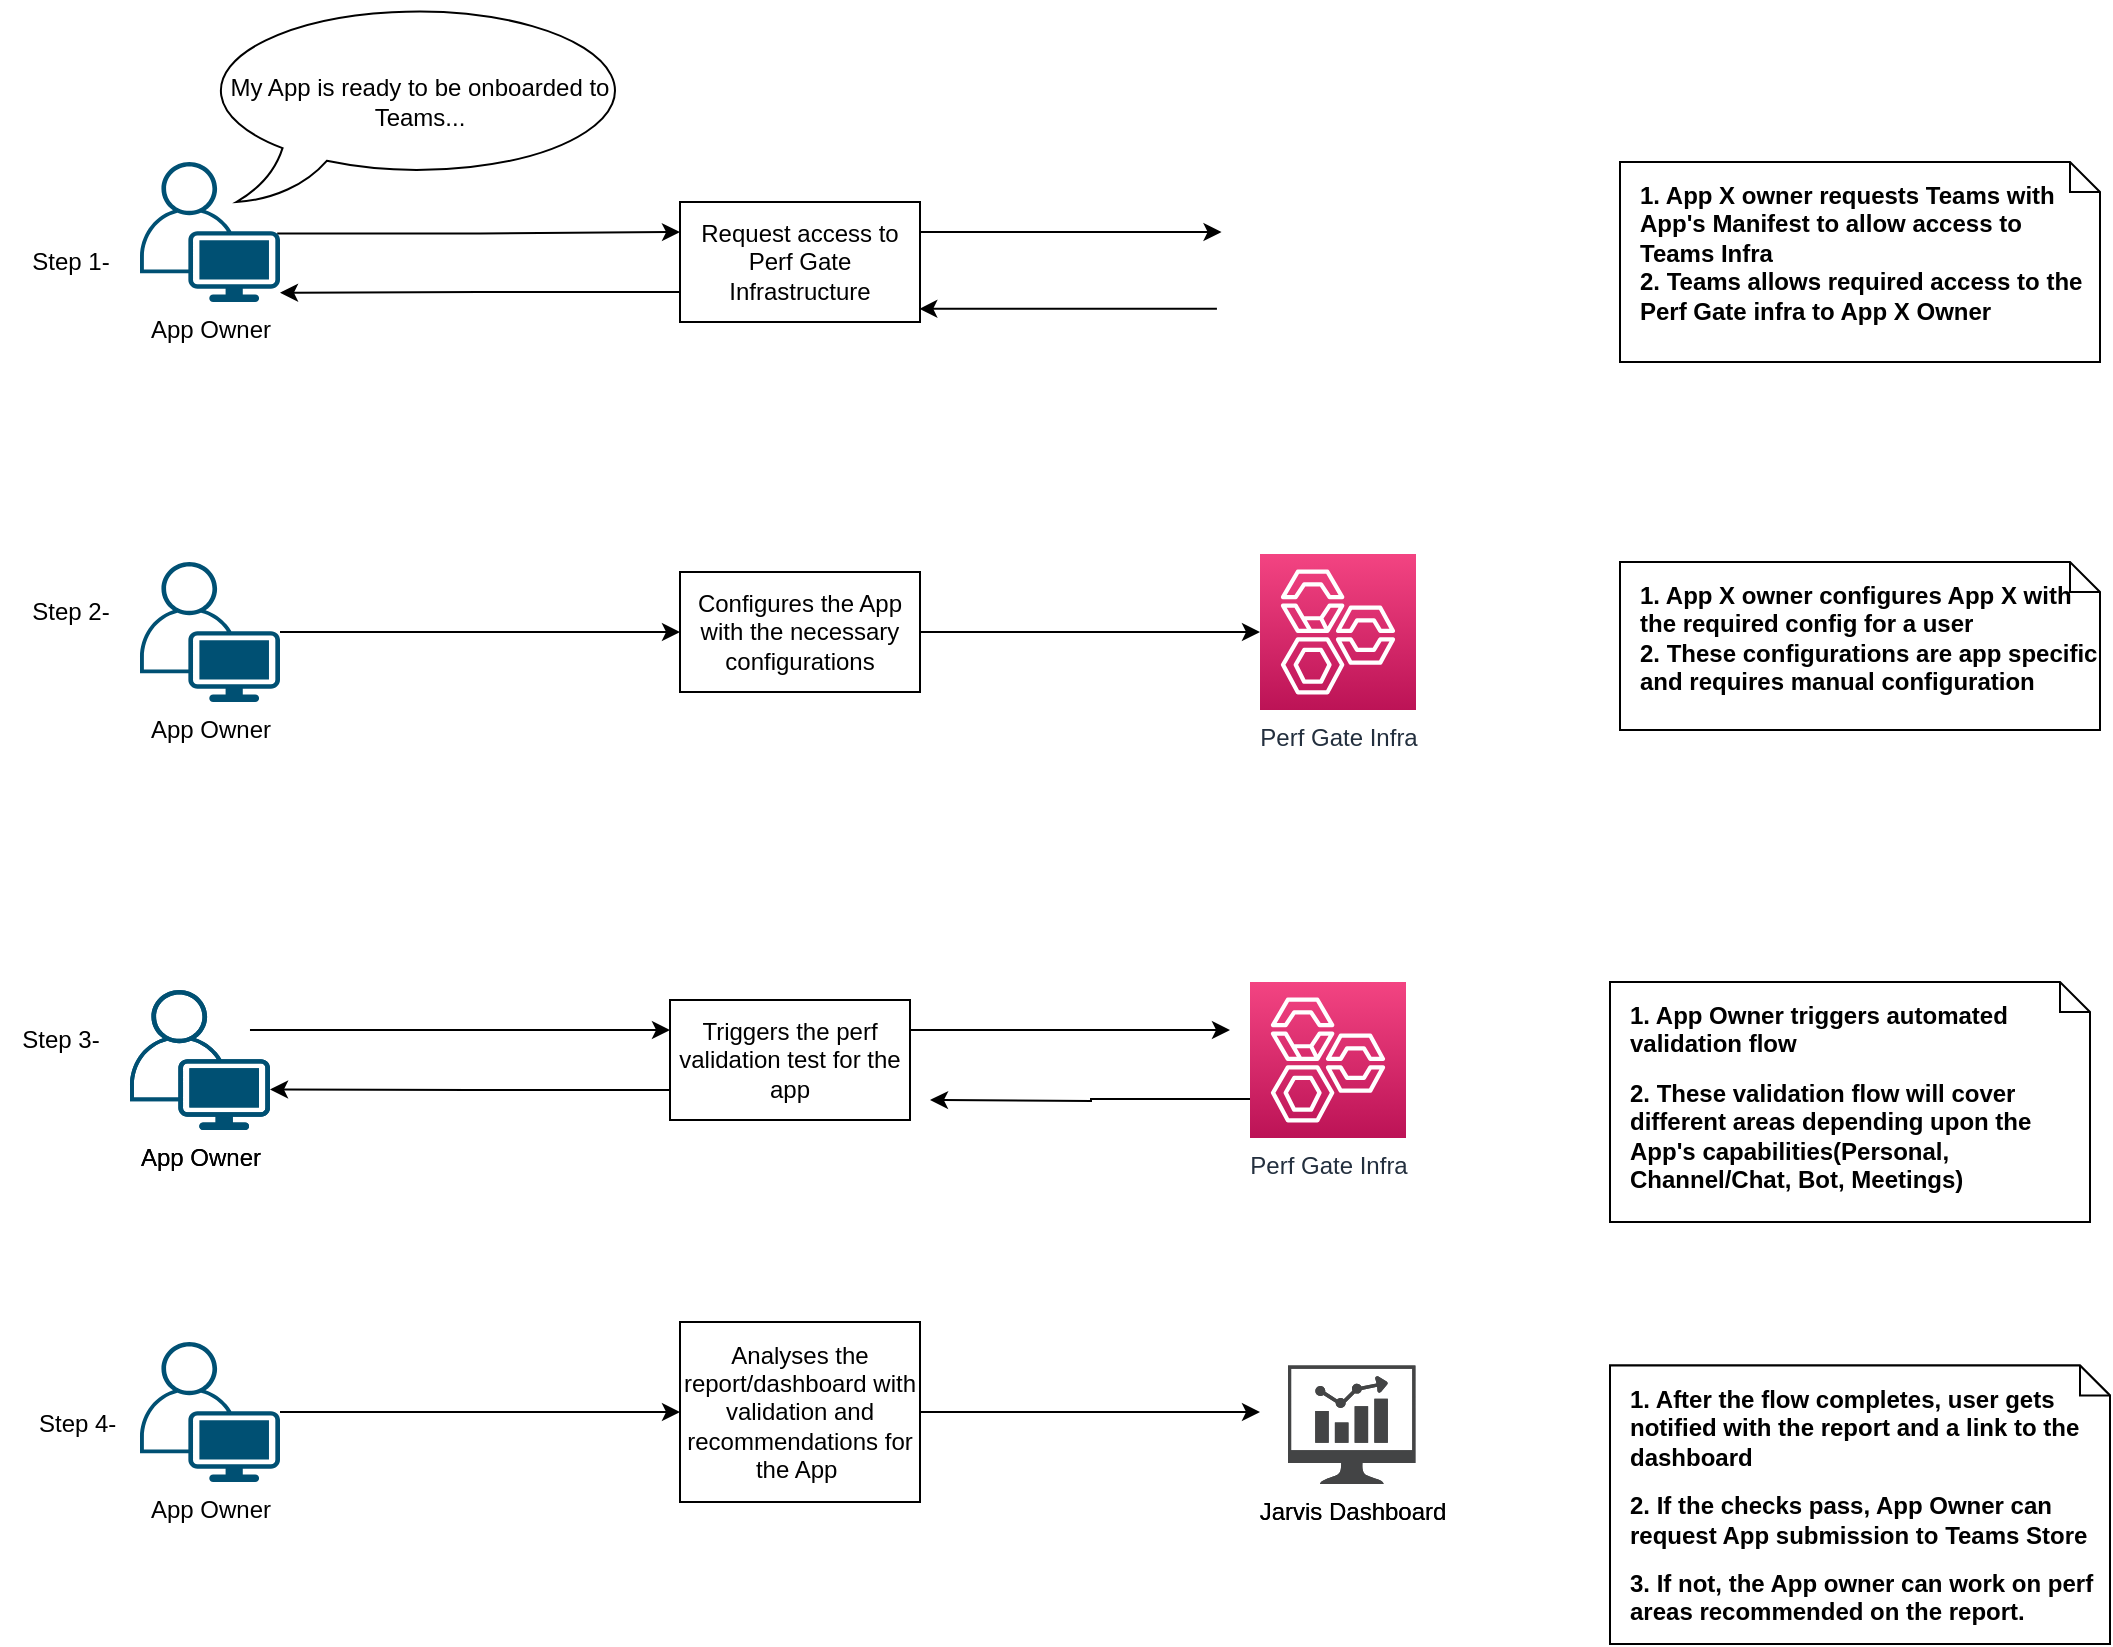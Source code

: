 <mxfile version="20.3.7" type="github">
  <diagram id="d62y1_cmGxjRolLLITbF" name="Page-1">
    <mxGraphModel dx="2494" dy="859" grid="1" gridSize="10" guides="1" tooltips="1" connect="1" arrows="1" fold="1" page="1" pageScale="1" pageWidth="1100" pageHeight="1700" math="0" shadow="0">
      <root>
        <mxCell id="0" />
        <mxCell id="1" parent="0" />
        <mxCell id="Bh_paWFHIteFxcWSHz7c-27" style="edgeStyle=orthogonalEdgeStyle;rounded=0;orthogonalLoop=1;jettySize=auto;html=1;exitX=0.98;exitY=0.51;exitDx=0;exitDy=0;exitPerimeter=0;entryX=0;entryY=0.25;entryDx=0;entryDy=0;" edge="1" parent="1" source="Bh_paWFHIteFxcWSHz7c-5" target="Bh_paWFHIteFxcWSHz7c-12">
          <mxGeometry relative="1" as="geometry" />
        </mxCell>
        <mxCell id="Bh_paWFHIteFxcWSHz7c-5" value="App Owner" style="points=[[0.35,0,0],[0.98,0.51,0],[1,0.71,0],[0.67,1,0],[0,0.795,0],[0,0.65,0]];verticalLabelPosition=bottom;sketch=0;html=1;verticalAlign=top;aspect=fixed;align=center;pointerEvents=1;shape=mxgraph.cisco19.user;fillColor=#005073;strokeColor=none;" vertex="1" parent="1">
          <mxGeometry x="70" y="140" width="70" height="70" as="geometry" />
        </mxCell>
        <mxCell id="Bh_paWFHIteFxcWSHz7c-10" value="My App is ready to be onboarded to Teams..." style="whiteSpace=wrap;html=1;shape=mxgraph.basic.oval_callout" vertex="1" parent="1">
          <mxGeometry x="100" y="60" width="220" height="100" as="geometry" />
        </mxCell>
        <mxCell id="Bh_paWFHIteFxcWSHz7c-18" style="edgeStyle=orthogonalEdgeStyle;rounded=0;orthogonalLoop=1;jettySize=auto;html=1;exitX=0;exitY=0.75;exitDx=0;exitDy=0;entryX=1;entryY=0.934;entryDx=0;entryDy=0;entryPerimeter=0;" edge="1" parent="1" source="Bh_paWFHIteFxcWSHz7c-12" target="Bh_paWFHIteFxcWSHz7c-5">
          <mxGeometry relative="1" as="geometry" />
        </mxCell>
        <mxCell id="Bh_paWFHIteFxcWSHz7c-29" style="edgeStyle=orthogonalEdgeStyle;rounded=0;orthogonalLoop=1;jettySize=auto;html=1;exitX=1;exitY=0.25;exitDx=0;exitDy=0;entryX=0.006;entryY=0.383;entryDx=0;entryDy=0;entryPerimeter=0;" edge="1" parent="1" source="Bh_paWFHIteFxcWSHz7c-12" target="Bh_paWFHIteFxcWSHz7c-14">
          <mxGeometry relative="1" as="geometry" />
        </mxCell>
        <mxCell id="Bh_paWFHIteFxcWSHz7c-12" value="Request access to Perf Gate Infrastructure" style="rounded=0;whiteSpace=wrap;html=1;" vertex="1" parent="1">
          <mxGeometry x="340" y="160" width="120" height="60" as="geometry" />
        </mxCell>
        <mxCell id="Bh_paWFHIteFxcWSHz7c-17" style="edgeStyle=orthogonalEdgeStyle;rounded=0;orthogonalLoop=1;jettySize=auto;html=1;exitX=-0.012;exitY=0.683;exitDx=0;exitDy=0;entryX=0.997;entryY=0.89;entryDx=0;entryDy=0;entryPerimeter=0;exitPerimeter=0;" edge="1" parent="1" source="Bh_paWFHIteFxcWSHz7c-14" target="Bh_paWFHIteFxcWSHz7c-12">
          <mxGeometry relative="1" as="geometry" />
        </mxCell>
        <mxCell id="Bh_paWFHIteFxcWSHz7c-14" value="" style="shape=image;html=1;verticalAlign=top;verticalLabelPosition=bottom;labelBackgroundColor=#ffffff;imageAspect=0;aspect=fixed;image=https://cdn0.iconfinder.com/data/icons/logos-microsoft-office-365/128/Microsoft_Office-10-128.png" vertex="1" parent="1">
          <mxGeometry x="610" y="126" width="128" height="128" as="geometry" />
        </mxCell>
        <mxCell id="Bh_paWFHIteFxcWSHz7c-16" value="Step 1-" style="text;html=1;align=center;verticalAlign=middle;resizable=0;points=[];autosize=1;strokeColor=none;fillColor=none;" vertex="1" parent="1">
          <mxGeometry x="5" y="175" width="60" height="30" as="geometry" />
        </mxCell>
        <mxCell id="Bh_paWFHIteFxcWSHz7c-20" value="Step 2-" style="text;html=1;align=center;verticalAlign=middle;resizable=0;points=[];autosize=1;strokeColor=none;fillColor=none;" vertex="1" parent="1">
          <mxGeometry x="5" y="350" width="60" height="30" as="geometry" />
        </mxCell>
        <mxCell id="Bh_paWFHIteFxcWSHz7c-22" style="edgeStyle=orthogonalEdgeStyle;rounded=0;orthogonalLoop=1;jettySize=auto;html=1;" edge="1" parent="1" source="Bh_paWFHIteFxcWSHz7c-21" target="Bh_paWFHIteFxcWSHz7c-23">
          <mxGeometry relative="1" as="geometry">
            <mxPoint x="280" y="375" as="targetPoint" />
          </mxGeometry>
        </mxCell>
        <mxCell id="Bh_paWFHIteFxcWSHz7c-21" value="App Owner" style="points=[[0.35,0,0],[0.98,0.51,0],[1,0.71,0],[0.67,1,0],[0,0.795,0],[0,0.65,0]];verticalLabelPosition=bottom;sketch=0;html=1;verticalAlign=top;aspect=fixed;align=center;pointerEvents=1;shape=mxgraph.cisco19.user;fillColor=#005073;strokeColor=none;" vertex="1" parent="1">
          <mxGeometry x="70" y="340" width="70" height="70" as="geometry" />
        </mxCell>
        <mxCell id="Bh_paWFHIteFxcWSHz7c-25" style="edgeStyle=orthogonalEdgeStyle;rounded=0;orthogonalLoop=1;jettySize=auto;html=1;exitX=1;exitY=0.5;exitDx=0;exitDy=0;" edge="1" parent="1" source="Bh_paWFHIteFxcWSHz7c-23" target="Bh_paWFHIteFxcWSHz7c-26">
          <mxGeometry relative="1" as="geometry">
            <mxPoint x="590" y="375" as="targetPoint" />
          </mxGeometry>
        </mxCell>
        <mxCell id="Bh_paWFHIteFxcWSHz7c-23" value="Configures the App with the necessary configurations" style="rounded=0;whiteSpace=wrap;html=1;" vertex="1" parent="1">
          <mxGeometry x="340" y="345" width="120" height="60" as="geometry" />
        </mxCell>
        <mxCell id="Bh_paWFHIteFxcWSHz7c-26" value="Perf Gate Infra" style="sketch=0;points=[[0,0,0],[0.25,0,0],[0.5,0,0],[0.75,0,0],[1,0,0],[0,1,0],[0.25,1,0],[0.5,1,0],[0.75,1,0],[1,1,0],[0,0.25,0],[0,0.5,0],[0,0.75,0],[1,0.25,0],[1,0.5,0],[1,0.75,0]];points=[[0,0,0],[0.25,0,0],[0.5,0,0],[0.75,0,0],[1,0,0],[0,1,0],[0.25,1,0],[0.5,1,0],[0.75,1,0],[1,1,0],[0,0.25,0],[0,0.5,0],[0,0.75,0],[1,0.25,0],[1,0.5,0],[1,0.75,0]];outlineConnect=0;fontColor=#232F3E;gradientColor=#F34482;gradientDirection=north;fillColor=#BC1356;strokeColor=#ffffff;dashed=0;verticalLabelPosition=bottom;verticalAlign=top;align=center;html=1;fontSize=12;fontStyle=0;aspect=fixed;shape=mxgraph.aws4.resourceIcon;resIcon=mxgraph.aws4.well_architect_tool;" vertex="1" parent="1">
          <mxGeometry x="630" y="336" width="78" height="78" as="geometry" />
        </mxCell>
        <mxCell id="Bh_paWFHIteFxcWSHz7c-30" value="Step 3-" style="text;html=1;align=center;verticalAlign=middle;resizable=0;points=[];autosize=1;strokeColor=none;fillColor=none;" vertex="1" parent="1">
          <mxGeometry y="564" width="60" height="30" as="geometry" />
        </mxCell>
        <mxCell id="Bh_paWFHIteFxcWSHz7c-32" value="App Owner" style="points=[[0.35,0,0],[0.98,0.51,0],[1,0.71,0],[0.67,1,0],[0,0.795,0],[0,0.65,0]];verticalLabelPosition=bottom;sketch=0;html=1;verticalAlign=top;aspect=fixed;align=center;pointerEvents=1;shape=mxgraph.cisco19.user;fillColor=#005073;strokeColor=none;" vertex="1" parent="1">
          <mxGeometry x="65" y="554" width="70" height="70" as="geometry" />
        </mxCell>
        <mxCell id="Bh_paWFHIteFxcWSHz7c-36" style="edgeStyle=orthogonalEdgeStyle;rounded=0;orthogonalLoop=1;jettySize=auto;html=1;exitX=0.857;exitY=0.286;exitDx=0;exitDy=0;entryX=0;entryY=0.25;entryDx=0;entryDy=0;exitPerimeter=0;" edge="1" parent="1" source="Bh_paWFHIteFxcWSHz7c-32" target="Bh_paWFHIteFxcWSHz7c-34">
          <mxGeometry relative="1" as="geometry" />
        </mxCell>
        <mxCell id="Bh_paWFHIteFxcWSHz7c-37" style="edgeStyle=orthogonalEdgeStyle;rounded=0;orthogonalLoop=1;jettySize=auto;html=1;exitX=1;exitY=0.25;exitDx=0;exitDy=0;" edge="1" parent="1" source="Bh_paWFHIteFxcWSHz7c-34">
          <mxGeometry relative="1" as="geometry">
            <mxPoint x="615" y="574" as="targetPoint" />
          </mxGeometry>
        </mxCell>
        <mxCell id="Bh_paWFHIteFxcWSHz7c-39" style="edgeStyle=orthogonalEdgeStyle;rounded=0;orthogonalLoop=1;jettySize=auto;html=1;exitX=0;exitY=0.75;exitDx=0;exitDy=0;entryX=1;entryY=0.71;entryDx=0;entryDy=0;entryPerimeter=0;" edge="1" parent="1" source="Bh_paWFHIteFxcWSHz7c-34" target="Bh_paWFHIteFxcWSHz7c-32">
          <mxGeometry relative="1" as="geometry" />
        </mxCell>
        <mxCell id="Bh_paWFHIteFxcWSHz7c-34" value="Triggers the perf validation test for the app" style="rounded=0;whiteSpace=wrap;html=1;" vertex="1" parent="1">
          <mxGeometry x="335" y="559" width="120" height="60" as="geometry" />
        </mxCell>
        <mxCell id="Bh_paWFHIteFxcWSHz7c-41" style="edgeStyle=orthogonalEdgeStyle;rounded=0;orthogonalLoop=1;jettySize=auto;html=1;exitX=0;exitY=0.75;exitDx=0;exitDy=0;exitPerimeter=0;" edge="1" parent="1" source="Bh_paWFHIteFxcWSHz7c-35">
          <mxGeometry relative="1" as="geometry">
            <mxPoint x="465" y="609" as="targetPoint" />
          </mxGeometry>
        </mxCell>
        <mxCell id="Bh_paWFHIteFxcWSHz7c-35" value="Perf Gate Infra" style="sketch=0;points=[[0,0,0],[0.25,0,0],[0.5,0,0],[0.75,0,0],[1,0,0],[0,1,0],[0.25,1,0],[0.5,1,0],[0.75,1,0],[1,1,0],[0,0.25,0],[0,0.5,0],[0,0.75,0],[1,0.25,0],[1,0.5,0],[1,0.75,0]];points=[[0,0,0],[0.25,0,0],[0.5,0,0],[0.75,0,0],[1,0,0],[0,1,0],[0.25,1,0],[0.5,1,0],[0.75,1,0],[1,1,0],[0,0.25,0],[0,0.5,0],[0,0.75,0],[1,0.25,0],[1,0.5,0],[1,0.75,0]];outlineConnect=0;fontColor=#232F3E;gradientColor=#F34482;gradientDirection=north;fillColor=#BC1356;strokeColor=#ffffff;dashed=0;verticalLabelPosition=bottom;verticalAlign=top;align=center;html=1;fontSize=12;fontStyle=0;aspect=fixed;shape=mxgraph.aws4.resourceIcon;resIcon=mxgraph.aws4.well_architect_tool;" vertex="1" parent="1">
          <mxGeometry x="625" y="550" width="78" height="78" as="geometry" />
        </mxCell>
        <mxCell id="Bh_paWFHIteFxcWSHz7c-42" value="Step 4-&amp;nbsp;" style="text;html=1;align=center;verticalAlign=middle;resizable=0;points=[];autosize=1;strokeColor=none;fillColor=none;" vertex="1" parent="1">
          <mxGeometry x="5" y="756.38" width="70" height="30" as="geometry" />
        </mxCell>
        <mxCell id="Bh_paWFHIteFxcWSHz7c-44" value="App Owner" style="points=[[0.35,0,0],[0.98,0.51,0],[1,0.71,0],[0.67,1,0],[0,0.795,0],[0,0.65,0]];verticalLabelPosition=bottom;sketch=0;html=1;verticalAlign=top;aspect=fixed;align=center;pointerEvents=1;shape=mxgraph.cisco19.user;fillColor=#005073;strokeColor=none;" vertex="1" parent="1">
          <mxGeometry x="65" y="554" width="70" height="70" as="geometry" />
        </mxCell>
        <mxCell id="Bh_paWFHIteFxcWSHz7c-52" style="edgeStyle=orthogonalEdgeStyle;rounded=0;orthogonalLoop=1;jettySize=auto;html=1;" edge="1" parent="1" source="Bh_paWFHIteFxcWSHz7c-53" target="Bh_paWFHIteFxcWSHz7c-55">
          <mxGeometry relative="1" as="geometry">
            <mxPoint x="280" y="765" as="targetPoint" />
          </mxGeometry>
        </mxCell>
        <mxCell id="Bh_paWFHIteFxcWSHz7c-53" value="App Owner" style="points=[[0.35,0,0],[0.98,0.51,0],[1,0.71,0],[0.67,1,0],[0,0.795,0],[0,0.65,0]];verticalLabelPosition=bottom;sketch=0;html=1;verticalAlign=top;aspect=fixed;align=center;pointerEvents=1;shape=mxgraph.cisco19.user;fillColor=#005073;strokeColor=none;" vertex="1" parent="1">
          <mxGeometry x="70" y="730" width="70" height="70" as="geometry" />
        </mxCell>
        <mxCell id="Bh_paWFHIteFxcWSHz7c-54" style="edgeStyle=orthogonalEdgeStyle;rounded=0;orthogonalLoop=1;jettySize=auto;html=1;exitX=1;exitY=0.5;exitDx=0;exitDy=0;" edge="1" parent="1" source="Bh_paWFHIteFxcWSHz7c-55">
          <mxGeometry relative="1" as="geometry">
            <mxPoint x="630" y="765" as="targetPoint" />
          </mxGeometry>
        </mxCell>
        <mxCell id="Bh_paWFHIteFxcWSHz7c-55" value="Analyses the report/dashboard with validation and recommendations for the App&amp;nbsp;" style="rounded=0;whiteSpace=wrap;html=1;" vertex="1" parent="1">
          <mxGeometry x="340" y="720" width="120" height="90" as="geometry" />
        </mxCell>
        <mxCell id="Bh_paWFHIteFxcWSHz7c-57" value="Jarvis Dashboard" style="sketch=0;pointerEvents=1;shadow=0;dashed=0;html=1;strokeColor=none;fillColor=#434445;aspect=fixed;labelPosition=center;verticalLabelPosition=bottom;verticalAlign=top;align=center;outlineConnect=0;shape=mxgraph.vvd.nsx_dashboard;" vertex="1" parent="1">
          <mxGeometry x="644" y="741.75" width="63.71" height="59.25" as="geometry" />
        </mxCell>
        <mxCell id="Bh_paWFHIteFxcWSHz7c-58" value="&lt;p style=&quot;margin:0px;margin-top:10px;margin-left:10px;text-align:left;&quot;&gt;&lt;b&gt;1. App X owner requests Teams with App&#39;s Manifest to allow access to Teams Infra&lt;br&gt;2. Teams allows required access to the Perf Gate infra to App X Owner&lt;/b&gt;&lt;/p&gt;" style="shape=note;html=1;size=15;spacingLeft=5;align=left;html=1;overflow=fill;whiteSpace=wrap;align=center;" vertex="1" parent="1">
          <mxGeometry x="810" y="140" width="240" height="100" as="geometry" />
        </mxCell>
        <mxCell id="Bh_paWFHIteFxcWSHz7c-61" value="&lt;p style=&quot;margin:0px;margin-top:10px;margin-left:10px;text-align:left;&quot;&gt;&lt;b&gt;1. App X owner configures App X with the required config for a user&lt;br&gt;2. These configurations are app specific and requires manual configuration&lt;/b&gt;&lt;/p&gt;" style="shape=note;html=1;size=15;spacingLeft=5;align=left;html=1;overflow=fill;whiteSpace=wrap;align=center;" vertex="1" parent="1">
          <mxGeometry x="810" y="340" width="240" height="84" as="geometry" />
        </mxCell>
        <mxCell id="Bh_paWFHIteFxcWSHz7c-62" value="&lt;p style=&quot;margin:0px;margin-top:10px;margin-left:10px;text-align:left;&quot;&gt;&lt;b&gt;1. App Owner triggers automated validation flow&amp;nbsp;&lt;/b&gt;&lt;/p&gt;&lt;p style=&quot;margin:0px;margin-top:10px;margin-left:10px;text-align:left;&quot;&gt;&lt;b style=&quot;background-color: initial;&quot;&gt;2. These validation flow will cover different areas depending upon the App&#39;s capabilities(Personal, Channel/Chat, Bot, Meetings)&lt;/b&gt;&lt;/p&gt;" style="shape=note;html=1;size=15;spacingLeft=5;align=left;html=1;overflow=fill;whiteSpace=wrap;align=center;" vertex="1" parent="1">
          <mxGeometry x="805" y="550" width="240" height="120" as="geometry" />
        </mxCell>
        <mxCell id="Bh_paWFHIteFxcWSHz7c-63" value="&lt;p style=&quot;margin:0px;margin-top:10px;margin-left:10px;text-align:left;&quot;&gt;&lt;b&gt;1. After the flow completes, user gets notified with the report and a link to the dashboard&lt;/b&gt;&lt;/p&gt;&lt;p style=&quot;margin:0px;margin-top:10px;margin-left:10px;text-align:left;&quot;&gt;&lt;b&gt;2. If the checks pass, App Owner can request App submission to Teams Store&lt;/b&gt;&lt;/p&gt;&lt;p style=&quot;margin:0px;margin-top:10px;margin-left:10px;text-align:left;&quot;&gt;&lt;b&gt;3. If not, the App owner can work on perf areas recommended on the report.&lt;/b&gt;&lt;/p&gt;" style="shape=note;html=1;size=15;spacingLeft=5;align=left;html=1;overflow=fill;whiteSpace=wrap;align=center;" vertex="1" parent="1">
          <mxGeometry x="805" y="741.75" width="250" height="139.25" as="geometry" />
        </mxCell>
        <mxCell id="Bh_paWFHIteFxcWSHz7c-64" value="&lt;p style=&quot;margin:0px;margin-top:10px;margin-left:10px;text-align:left;&quot;&gt;&lt;b&gt;1. After the flow completes, user gets notified with the report and a link to the dashboard&lt;/b&gt;&lt;/p&gt;&lt;p style=&quot;margin:0px;margin-top:10px;margin-left:10px;text-align:left;&quot;&gt;&lt;b&gt;2. If the checks pass, App Owner can request App submission to Teams Store&lt;/b&gt;&lt;/p&gt;&lt;p style=&quot;margin:0px;margin-top:10px;margin-left:10px;text-align:left;&quot;&gt;&lt;b&gt;3. If not, the App owner can work on perf areas recommended on the report.&lt;/b&gt;&lt;/p&gt;" style="shape=note;html=1;size=15;spacingLeft=5;align=left;html=1;overflow=fill;whiteSpace=wrap;align=center;" vertex="1" parent="1">
          <mxGeometry x="805" y="741.75" width="250" height="139.25" as="geometry" />
        </mxCell>
        <mxCell id="Bh_paWFHIteFxcWSHz7c-65" value="Jarvis Dashboard" style="sketch=0;pointerEvents=1;shadow=0;dashed=0;html=1;strokeColor=none;fillColor=#434445;aspect=fixed;labelPosition=center;verticalLabelPosition=bottom;verticalAlign=top;align=center;outlineConnect=0;shape=mxgraph.vvd.nsx_dashboard;" vertex="1" parent="1">
          <mxGeometry x="644" y="741.75" width="63.71" height="59.25" as="geometry" />
        </mxCell>
      </root>
    </mxGraphModel>
  </diagram>
</mxfile>
